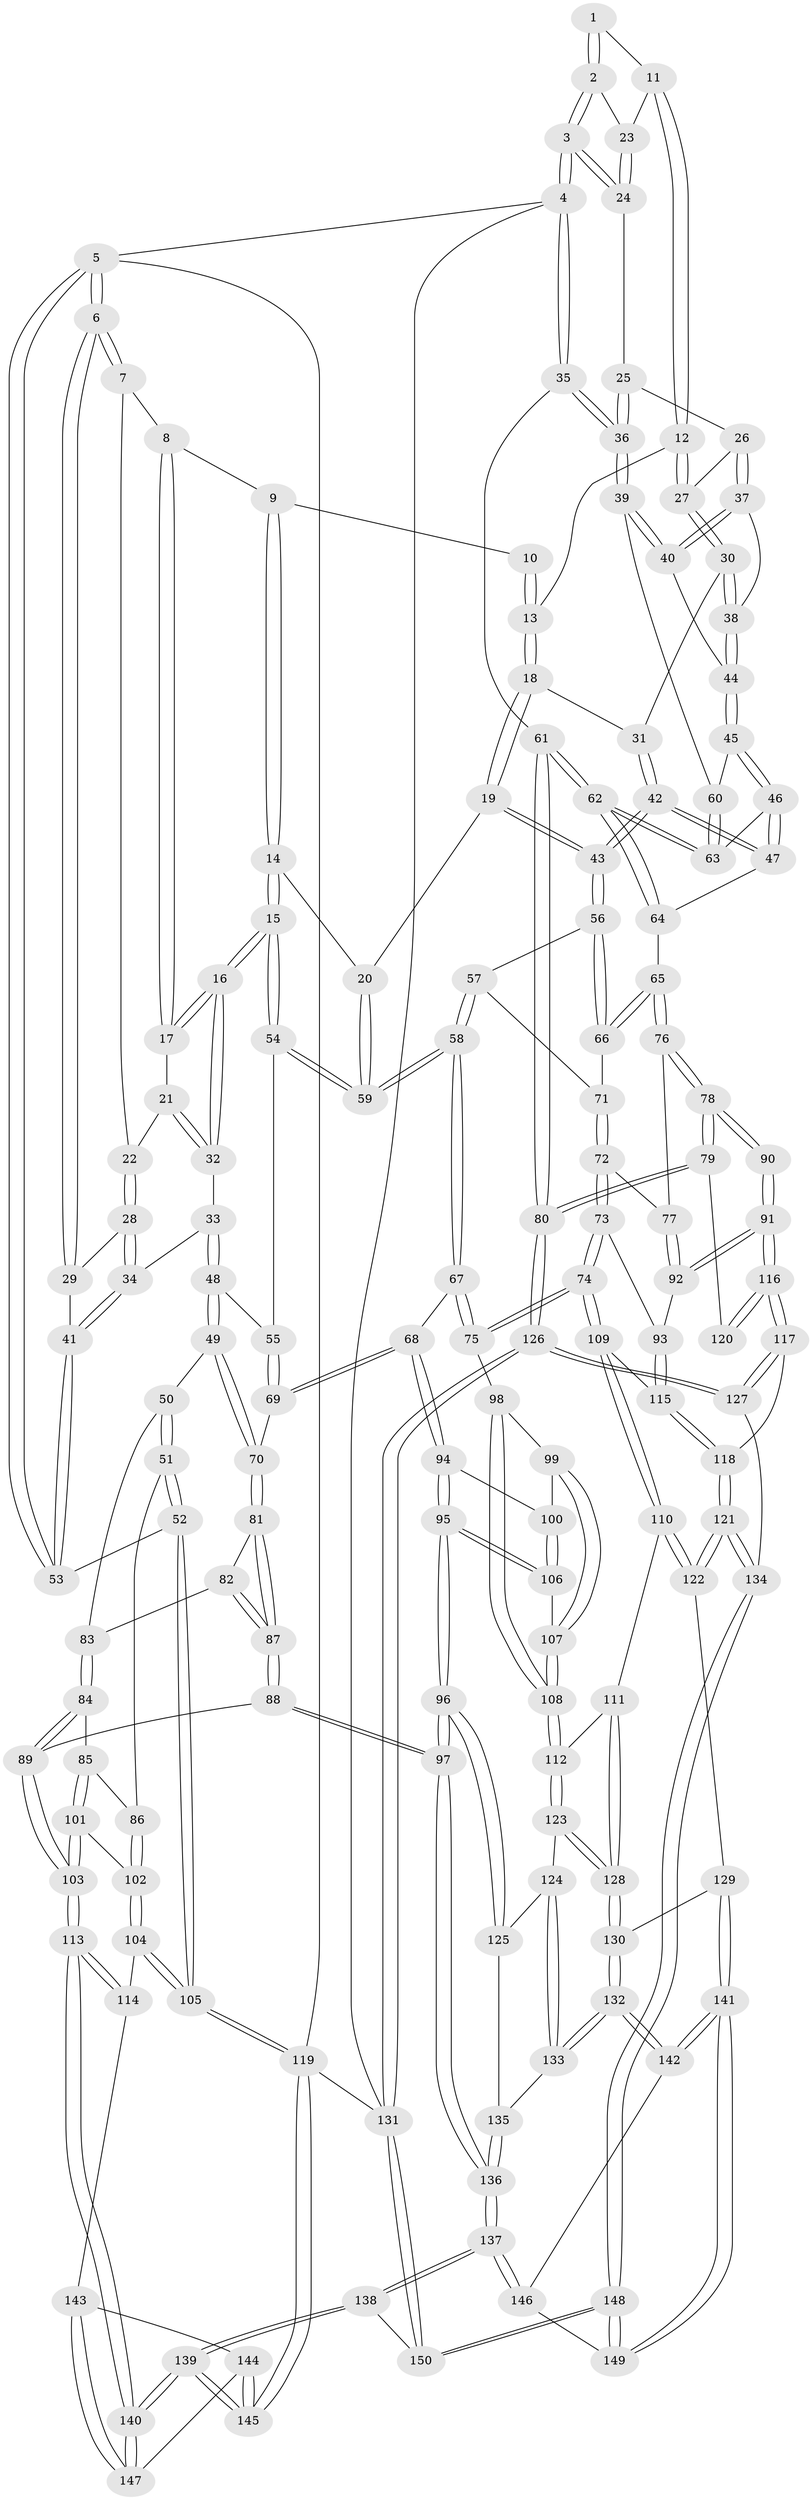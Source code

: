 // coarse degree distribution, {3: 0.14606741573033707, 4: 0.38202247191011235, 5: 0.34831460674157305, 6: 0.10112359550561797, 2: 0.02247191011235955}
// Generated by graph-tools (version 1.1) at 2025/24/03/03/25 07:24:33]
// undirected, 150 vertices, 372 edges
graph export_dot {
graph [start="1"]
  node [color=gray90,style=filled];
  1 [pos="+0.7468197507233351+0"];
  2 [pos="+1+0"];
  3 [pos="+1+0"];
  4 [pos="+1+0"];
  5 [pos="+0+0"];
  6 [pos="+0+0"];
  7 [pos="+0.1277113608963655+0"];
  8 [pos="+0.35867653740994265+0"];
  9 [pos="+0.542270578254251+0"];
  10 [pos="+0.6818053337369002+0"];
  11 [pos="+0.8422526047614535+0.039146683374370564"];
  12 [pos="+0.823162681977919+0.06749527026442818"];
  13 [pos="+0.7256928609854136+0.021578282198520825"];
  14 [pos="+0.5536988116168972+0.15251493209403771"];
  15 [pos="+0.4078742008181535+0.2274854035350477"];
  16 [pos="+0.3981465329663948+0.21665982803454045"];
  17 [pos="+0.35675022053790995+0.05161921855453089"];
  18 [pos="+0.6946045101046849+0.1342933960857098"];
  19 [pos="+0.6165621192794895+0.1637809821375351"];
  20 [pos="+0.579636749560082+0.16070426897903495"];
  21 [pos="+0.21798194765720125+0.09220831224930391"];
  22 [pos="+0.16930341975290852+0"];
  23 [pos="+0.8831669631222854+0.030847098040084776"];
  24 [pos="+0.9283775183586673+0.10539322503205899"];
  25 [pos="+0.9260989302280473+0.11593737590636019"];
  26 [pos="+0.920984101644852+0.12024253977168788"];
  27 [pos="+0.8313821317690396+0.10724022625230265"];
  28 [pos="+0.12491251047612688+0.14985738674953494"];
  29 [pos="+0.05407539432938672+0.10278684086763816"];
  30 [pos="+0.7885290732673895+0.15408897487138518"];
  31 [pos="+0.7620635961639475+0.16268227341657884"];
  32 [pos="+0.20777455086512192+0.16354040087883853"];
  33 [pos="+0.1632168743351518+0.18248984977096783"];
  34 [pos="+0.14577806275823102+0.17567384670475333"];
  35 [pos="+1+0.24044071068451559"];
  36 [pos="+1+0.23784831305957213"];
  37 [pos="+0.9200934717835354+0.1255746792247492"];
  38 [pos="+0.8582866372997171+0.20100148195138387"];
  39 [pos="+1+0.25314044547423503"];
  40 [pos="+0.9373487715477549+0.20462390586854656"];
  41 [pos="+0.01683132353824252+0.24111052128174282"];
  42 [pos="+0.781290765435731+0.34614925895417176"];
  43 [pos="+0.7438065978174824+0.36799825926424806"];
  44 [pos="+0.8715872629803361+0.24373125026668285"];
  45 [pos="+0.8543679742366579+0.313426470941885"];
  46 [pos="+0.836085436059092+0.33263731782711353"];
  47 [pos="+0.8248763245007116+0.3403421952099651"];
  48 [pos="+0.164212669171812+0.36745934937968094"];
  49 [pos="+0.11531221277541354+0.4117564486822508"];
  50 [pos="+0.07997625836092698+0.42704970932183994"];
  51 [pos="+0+0.4362409535648453"];
  52 [pos="+0+0.4225545344481903"];
  53 [pos="+0+0.3859375940476112"];
  54 [pos="+0.40315547809377245+0.26852314027567115"];
  55 [pos="+0.3689630228537492+0.32741577606664896"];
  56 [pos="+0.717143502433894+0.401186635348528"];
  57 [pos="+0.6898735767656409+0.42612660265235275"];
  58 [pos="+0.6612072413814165+0.44207843764180704"];
  59 [pos="+0.6211494516175424+0.4014955232109246"];
  60 [pos="+0.9479856780976575+0.29201305088809804"];
  61 [pos="+1+0.5209011354066737"];
  62 [pos="+1+0.4521715792365337"];
  63 [pos="+0.9771501242548714+0.37584386897128785"];
  64 [pos="+0.877258116823679+0.4032125667023184"];
  65 [pos="+0.9051803738670817+0.5185581244629298"];
  66 [pos="+0.8995828110547168+0.5174311646695913"];
  67 [pos="+0.6471011658211239+0.46938216813791334"];
  68 [pos="+0.45194334464498104+0.5203803457445774"];
  69 [pos="+0.3963598209523004+0.4882460490480478"];
  70 [pos="+0.31826414226283783+0.5380552333546795"];
  71 [pos="+0.8067621458811317+0.5278308159764503"];
  72 [pos="+0.8084793053906494+0.588049464017608"];
  73 [pos="+0.7810263741126033+0.6197789540746754"];
  74 [pos="+0.7280842651339087+0.6371772343545214"];
  75 [pos="+0.6594716950376786+0.540036045222882"];
  76 [pos="+0.9267072269770701+0.5366965396036089"];
  77 [pos="+0.8950864267880886+0.5689334644643051"];
  78 [pos="+1+0.5469556801103969"];
  79 [pos="+1+0.5435851790141503"];
  80 [pos="+1+0.5304309391203746"];
  81 [pos="+0.31255683749260804+0.5491905280592392"];
  82 [pos="+0.19370737566953233+0.5661663198831398"];
  83 [pos="+0.16916443439978432+0.5636002727713301"];
  84 [pos="+0.16689643419064615+0.5988516497488403"];
  85 [pos="+0.12980672049218395+0.6214381509114325"];
  86 [pos="+0.029932991565381605+0.526963279615784"];
  87 [pos="+0.28711635733178614+0.6829849035838989"];
  88 [pos="+0.2799874713319496+0.7507630904143697"];
  89 [pos="+0.2634661514734636+0.7533700963341409"];
  90 [pos="+0.9325750428566932+0.6449896353354644"];
  91 [pos="+0.8774257105986851+0.6730358057718949"];
  92 [pos="+0.8696646570337757+0.6570815772959644"];
  93 [pos="+0.8668915278643672+0.6559521241674084"];
  94 [pos="+0.4576836651023763+0.5586273429354833"];
  95 [pos="+0.41046438398630947+0.7201802627252533"];
  96 [pos="+0.36813916274672587+0.7692105837685937"];
  97 [pos="+0.34790922421419224+0.7784886551123789"];
  98 [pos="+0.6296435758723219+0.5772568801138359"];
  99 [pos="+0.5544197149997412+0.6263953050862365"];
  100 [pos="+0.5028553684374049+0.6047270472247096"];
  101 [pos="+0.11603218903801422+0.6518963565352839"];
  102 [pos="+0.08128192014566255+0.6402976637317115"];
  103 [pos="+0.18523590629295492+0.78420363534583"];
  104 [pos="+0+0.7688749379307125"];
  105 [pos="+0+0.7394420456785318"];
  106 [pos="+0.5151185165870678+0.6899763763289553"];
  107 [pos="+0.5572036953014724+0.6959274960916599"];
  108 [pos="+0.5865784201445032+0.7175800635966705"];
  109 [pos="+0.7279149828295175+0.6393359581897441"];
  110 [pos="+0.6624429661617446+0.7452915449671549"];
  111 [pos="+0.6440052841961295+0.7457220738193135"];
  112 [pos="+0.603116641940055+0.7425713637030824"];
  113 [pos="+0.17714527155328552+0.7899990173456639"];
  114 [pos="+0.08088311545612822+0.8023602556482178"];
  115 [pos="+0.7758918225378177+0.6917903472699614"];
  116 [pos="+0.8809751838825784+0.7479721295208724"];
  117 [pos="+0.8784824472785621+0.7598584252476258"];
  118 [pos="+0.8468769353829282+0.7713488116788659"];
  119 [pos="+0+1"];
  120 [pos="+0.9402115213401164+0.6955548688893802"];
  121 [pos="+0.7626073359978613+0.8606535254687052"];
  122 [pos="+0.7554776225495363+0.8571252668193293"];
  123 [pos="+0.5745504673175065+0.7738550247605281"];
  124 [pos="+0.557139582487674+0.7893416980169209"];
  125 [pos="+0.42041657644015357+0.7800220508688162"];
  126 [pos="+1+0.9123516925357288"];
  127 [pos="+1+0.871017308010373"];
  128 [pos="+0.6226592468351178+0.8510042904855302"];
  129 [pos="+0.6425007268749624+0.8824846083384474"];
  130 [pos="+0.626520459950943+0.8778994746065152"];
  131 [pos="+1+1"];
  132 [pos="+0.5611224356877385+0.8815614724138653"];
  133 [pos="+0.5566145006213689+0.872721416210345"];
  134 [pos="+0.7893001255713475+0.9516735019096935"];
  135 [pos="+0.5215782954622487+0.867096542479751"];
  136 [pos="+0.37972561827522333+0.9082380789468023"];
  137 [pos="+0.39558837773806604+1"];
  138 [pos="+0.3680829663195874+1"];
  139 [pos="+0.24314871520497267+1"];
  140 [pos="+0.20691336415556486+1"];
  141 [pos="+0.6267325505191069+0.9584498715403617"];
  142 [pos="+0.5556688451508561+0.9025501593947822"];
  143 [pos="+0.07408895113507344+0.8501337622623554"];
  144 [pos="+0.060533256305928256+0.907219946856202"];
  145 [pos="+0+1"];
  146 [pos="+0.528779790901934+0.9415360551307975"];
  147 [pos="+0.18367066803738866+1"];
  148 [pos="+0.7421798948551481+1"];
  149 [pos="+0.6334185305894976+0.9808880688498988"];
  150 [pos="+0.7405832424988708+1"];
  1 -- 2;
  1 -- 2;
  1 -- 11;
  2 -- 3;
  2 -- 3;
  2 -- 23;
  3 -- 4;
  3 -- 4;
  3 -- 24;
  3 -- 24;
  4 -- 5;
  4 -- 35;
  4 -- 35;
  4 -- 131;
  5 -- 6;
  5 -- 6;
  5 -- 53;
  5 -- 53;
  5 -- 119;
  6 -- 7;
  6 -- 7;
  6 -- 29;
  6 -- 29;
  7 -- 8;
  7 -- 22;
  8 -- 9;
  8 -- 17;
  8 -- 17;
  9 -- 10;
  9 -- 14;
  9 -- 14;
  10 -- 13;
  10 -- 13;
  11 -- 12;
  11 -- 12;
  11 -- 23;
  12 -- 13;
  12 -- 27;
  12 -- 27;
  13 -- 18;
  13 -- 18;
  14 -- 15;
  14 -- 15;
  14 -- 20;
  15 -- 16;
  15 -- 16;
  15 -- 54;
  15 -- 54;
  16 -- 17;
  16 -- 17;
  16 -- 32;
  16 -- 32;
  17 -- 21;
  18 -- 19;
  18 -- 19;
  18 -- 31;
  19 -- 20;
  19 -- 43;
  19 -- 43;
  20 -- 59;
  20 -- 59;
  21 -- 22;
  21 -- 32;
  21 -- 32;
  22 -- 28;
  22 -- 28;
  23 -- 24;
  23 -- 24;
  24 -- 25;
  25 -- 26;
  25 -- 36;
  25 -- 36;
  26 -- 27;
  26 -- 37;
  26 -- 37;
  27 -- 30;
  27 -- 30;
  28 -- 29;
  28 -- 34;
  28 -- 34;
  29 -- 41;
  30 -- 31;
  30 -- 38;
  30 -- 38;
  31 -- 42;
  31 -- 42;
  32 -- 33;
  33 -- 34;
  33 -- 48;
  33 -- 48;
  34 -- 41;
  34 -- 41;
  35 -- 36;
  35 -- 36;
  35 -- 61;
  36 -- 39;
  36 -- 39;
  37 -- 38;
  37 -- 40;
  37 -- 40;
  38 -- 44;
  38 -- 44;
  39 -- 40;
  39 -- 40;
  39 -- 60;
  40 -- 44;
  41 -- 53;
  41 -- 53;
  42 -- 43;
  42 -- 43;
  42 -- 47;
  42 -- 47;
  43 -- 56;
  43 -- 56;
  44 -- 45;
  44 -- 45;
  45 -- 46;
  45 -- 46;
  45 -- 60;
  46 -- 47;
  46 -- 47;
  46 -- 63;
  47 -- 64;
  48 -- 49;
  48 -- 49;
  48 -- 55;
  49 -- 50;
  49 -- 70;
  49 -- 70;
  50 -- 51;
  50 -- 51;
  50 -- 83;
  51 -- 52;
  51 -- 52;
  51 -- 86;
  52 -- 53;
  52 -- 105;
  52 -- 105;
  54 -- 55;
  54 -- 59;
  54 -- 59;
  55 -- 69;
  55 -- 69;
  56 -- 57;
  56 -- 66;
  56 -- 66;
  57 -- 58;
  57 -- 58;
  57 -- 71;
  58 -- 59;
  58 -- 59;
  58 -- 67;
  58 -- 67;
  60 -- 63;
  60 -- 63;
  61 -- 62;
  61 -- 62;
  61 -- 80;
  61 -- 80;
  62 -- 63;
  62 -- 63;
  62 -- 64;
  62 -- 64;
  64 -- 65;
  65 -- 66;
  65 -- 66;
  65 -- 76;
  65 -- 76;
  66 -- 71;
  67 -- 68;
  67 -- 75;
  67 -- 75;
  68 -- 69;
  68 -- 69;
  68 -- 94;
  68 -- 94;
  69 -- 70;
  70 -- 81;
  70 -- 81;
  71 -- 72;
  71 -- 72;
  72 -- 73;
  72 -- 73;
  72 -- 77;
  73 -- 74;
  73 -- 74;
  73 -- 93;
  74 -- 75;
  74 -- 75;
  74 -- 109;
  74 -- 109;
  75 -- 98;
  76 -- 77;
  76 -- 78;
  76 -- 78;
  77 -- 92;
  77 -- 92;
  78 -- 79;
  78 -- 79;
  78 -- 90;
  78 -- 90;
  79 -- 80;
  79 -- 80;
  79 -- 120;
  80 -- 126;
  80 -- 126;
  81 -- 82;
  81 -- 87;
  81 -- 87;
  82 -- 83;
  82 -- 87;
  82 -- 87;
  83 -- 84;
  83 -- 84;
  84 -- 85;
  84 -- 89;
  84 -- 89;
  85 -- 86;
  85 -- 101;
  85 -- 101;
  86 -- 102;
  86 -- 102;
  87 -- 88;
  87 -- 88;
  88 -- 89;
  88 -- 97;
  88 -- 97;
  89 -- 103;
  89 -- 103;
  90 -- 91;
  90 -- 91;
  91 -- 92;
  91 -- 92;
  91 -- 116;
  91 -- 116;
  92 -- 93;
  93 -- 115;
  93 -- 115;
  94 -- 95;
  94 -- 95;
  94 -- 100;
  95 -- 96;
  95 -- 96;
  95 -- 106;
  95 -- 106;
  96 -- 97;
  96 -- 97;
  96 -- 125;
  96 -- 125;
  97 -- 136;
  97 -- 136;
  98 -- 99;
  98 -- 108;
  98 -- 108;
  99 -- 100;
  99 -- 107;
  99 -- 107;
  100 -- 106;
  100 -- 106;
  101 -- 102;
  101 -- 103;
  101 -- 103;
  102 -- 104;
  102 -- 104;
  103 -- 113;
  103 -- 113;
  104 -- 105;
  104 -- 105;
  104 -- 114;
  105 -- 119;
  105 -- 119;
  106 -- 107;
  107 -- 108;
  107 -- 108;
  108 -- 112;
  108 -- 112;
  109 -- 110;
  109 -- 110;
  109 -- 115;
  110 -- 111;
  110 -- 122;
  110 -- 122;
  111 -- 112;
  111 -- 128;
  111 -- 128;
  112 -- 123;
  112 -- 123;
  113 -- 114;
  113 -- 114;
  113 -- 140;
  113 -- 140;
  114 -- 143;
  115 -- 118;
  115 -- 118;
  116 -- 117;
  116 -- 117;
  116 -- 120;
  116 -- 120;
  117 -- 118;
  117 -- 127;
  117 -- 127;
  118 -- 121;
  118 -- 121;
  119 -- 145;
  119 -- 145;
  119 -- 131;
  121 -- 122;
  121 -- 122;
  121 -- 134;
  121 -- 134;
  122 -- 129;
  123 -- 124;
  123 -- 128;
  123 -- 128;
  124 -- 125;
  124 -- 133;
  124 -- 133;
  125 -- 135;
  126 -- 127;
  126 -- 127;
  126 -- 131;
  126 -- 131;
  127 -- 134;
  128 -- 130;
  128 -- 130;
  129 -- 130;
  129 -- 141;
  129 -- 141;
  130 -- 132;
  130 -- 132;
  131 -- 150;
  131 -- 150;
  132 -- 133;
  132 -- 133;
  132 -- 142;
  132 -- 142;
  133 -- 135;
  134 -- 148;
  134 -- 148;
  135 -- 136;
  135 -- 136;
  136 -- 137;
  136 -- 137;
  137 -- 138;
  137 -- 138;
  137 -- 146;
  137 -- 146;
  138 -- 139;
  138 -- 139;
  138 -- 150;
  139 -- 140;
  139 -- 140;
  139 -- 145;
  139 -- 145;
  140 -- 147;
  140 -- 147;
  141 -- 142;
  141 -- 142;
  141 -- 149;
  141 -- 149;
  142 -- 146;
  143 -- 144;
  143 -- 147;
  143 -- 147;
  144 -- 145;
  144 -- 145;
  144 -- 147;
  146 -- 149;
  148 -- 149;
  148 -- 149;
  148 -- 150;
  148 -- 150;
}
